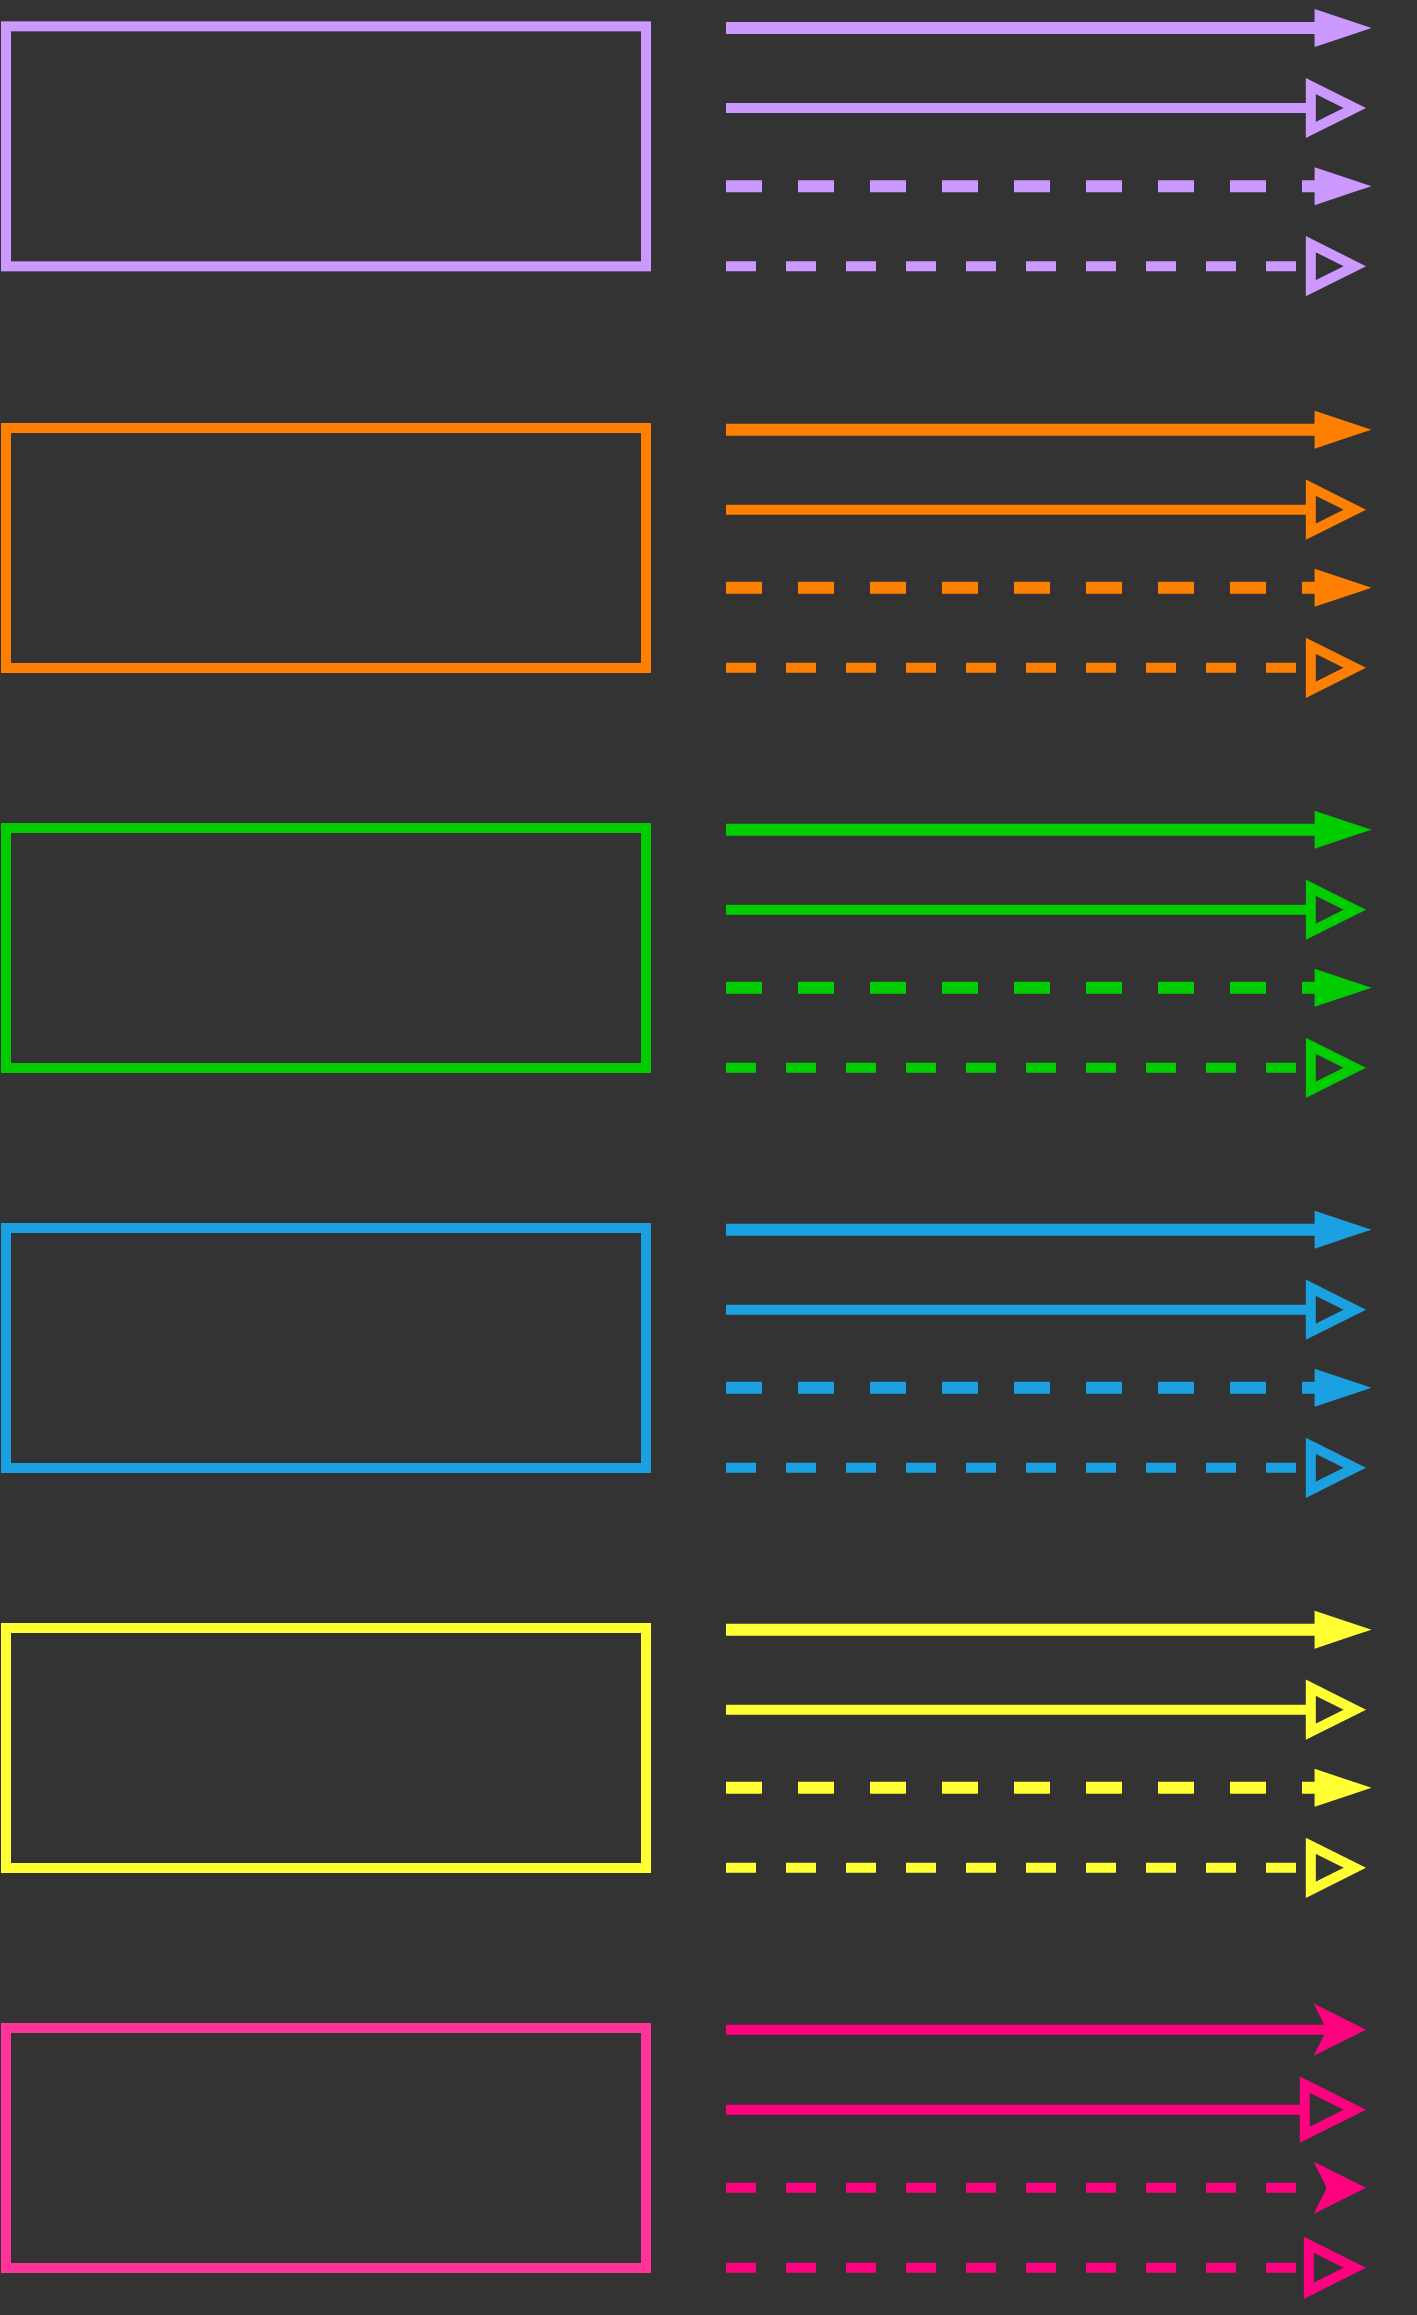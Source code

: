 <mxfile version="20.3.0" type="device"><diagram id="3yLI1t425MeNp9wt49uc" name="Page-1"><mxGraphModel dx="1243" dy="20" grid="0" gridSize="10" guides="1" tooltips="1" connect="1" arrows="1" fold="1" page="0" pageScale="1" pageWidth="850" pageHeight="1100" background="#333333" math="0" shadow="0"><root><mxCell id="0"/><mxCell id="1" parent="0"/><mxCell id="W9UAVMt72HHUDF0PWZjW-2" value="" style="rounded=0;whiteSpace=wrap;html=1;strokeWidth=5;fontSize=37;fontColor=#CC99FF;labelBackgroundColor=none;fillColor=none;strokeColor=#CC99FF;" vertex="1" parent="1"><mxGeometry x="1120" y="2239.17" width="320" height="120" as="geometry"/></mxCell><mxCell id="W9UAVMt72HHUDF0PWZjW-5" style="edgeStyle=orthogonalEdgeStyle;rounded=0;html=1;jettySize=auto;orthogonalLoop=1;strokeWidth=6;fontSize=37;endArrow=blockThin;fontColor=#CC99FF;strokeColor=#CC99FF;labelBackgroundColor=#333333;endFill=1;endSize=10;" edge="1" parent="1"><mxGeometry relative="1" as="geometry"><mxPoint x="1480" y="2240" as="sourcePoint"/><mxPoint x="1800" y="2240" as="targetPoint"/><Array as="points"/></mxGeometry></mxCell><mxCell id="W9UAVMt72HHUDF0PWZjW-7" style="edgeStyle=orthogonalEdgeStyle;rounded=0;html=1;jettySize=auto;orthogonalLoop=1;strokeWidth=5;fontSize=37;endArrow=block;fontColor=#CC99FF;strokeColor=#CC99FF;labelBackgroundColor=#333333;endFill=0;endSize=17;" edge="1" parent="1"><mxGeometry relative="1" as="geometry"><mxPoint x="1480" y="2280" as="sourcePoint"/><mxPoint x="1800" y="2280" as="targetPoint"/><Array as="points"/></mxGeometry></mxCell><mxCell id="W9UAVMt72HHUDF0PWZjW-10" style="edgeStyle=orthogonalEdgeStyle;rounded=0;html=1;jettySize=auto;orthogonalLoop=1;strokeWidth=6;fontSize=37;endArrow=blockThin;fontColor=#CC99FF;strokeColor=#CC99FF;labelBackgroundColor=#333333;endFill=1;endSize=10;dashed=1;" edge="1" parent="1"><mxGeometry relative="1" as="geometry"><mxPoint x="1480" y="2319.09" as="sourcePoint"/><mxPoint x="1800" y="2319.09" as="targetPoint"/><Array as="points"/></mxGeometry></mxCell><mxCell id="W9UAVMt72HHUDF0PWZjW-11" style="edgeStyle=orthogonalEdgeStyle;rounded=0;html=1;jettySize=auto;orthogonalLoop=1;strokeWidth=5;fontSize=37;endArrow=block;fontColor=#CC99FF;strokeColor=#CC99FF;labelBackgroundColor=#333333;endFill=0;endSize=17;dashed=1;" edge="1" parent="1"><mxGeometry relative="1" as="geometry"><mxPoint x="1480" y="2359.09" as="sourcePoint"/><mxPoint x="1800" y="2359.09" as="targetPoint"/><Array as="points"/></mxGeometry></mxCell><mxCell id="W9UAVMt72HHUDF0PWZjW-12" value="" style="rounded=0;whiteSpace=wrap;html=1;strokeWidth=5;fontSize=37;fontColor=#FF8000;labelBackgroundColor=none;fillColor=none;strokeColor=#FF8000;" vertex="1" parent="1"><mxGeometry x="1120" y="2440" width="320" height="120" as="geometry"/></mxCell><mxCell id="W9UAVMt72HHUDF0PWZjW-13" style="edgeStyle=orthogonalEdgeStyle;rounded=0;html=1;jettySize=auto;orthogonalLoop=1;strokeWidth=6;fontSize=37;endArrow=blockThin;fontColor=#FF8000;strokeColor=#FF8000;labelBackgroundColor=#333333;endFill=1;endSize=10;" edge="1" parent="1"><mxGeometry relative="1" as="geometry"><mxPoint x="1480" y="2440.83" as="sourcePoint"/><mxPoint x="1800" y="2440.83" as="targetPoint"/><Array as="points"/></mxGeometry></mxCell><mxCell id="W9UAVMt72HHUDF0PWZjW-14" style="edgeStyle=orthogonalEdgeStyle;rounded=0;html=1;jettySize=auto;orthogonalLoop=1;strokeWidth=5;fontSize=37;endArrow=block;fontColor=#FF8000;strokeColor=#FF8000;labelBackgroundColor=#333333;endFill=0;endSize=17;" edge="1" parent="1"><mxGeometry relative="1" as="geometry"><mxPoint x="1480" y="2480.83" as="sourcePoint"/><mxPoint x="1800" y="2480.83" as="targetPoint"/><Array as="points"/></mxGeometry></mxCell><mxCell id="W9UAVMt72HHUDF0PWZjW-15" style="edgeStyle=orthogonalEdgeStyle;rounded=0;html=1;jettySize=auto;orthogonalLoop=1;strokeWidth=6;fontSize=37;endArrow=blockThin;fontColor=#FF8000;strokeColor=#FF8000;labelBackgroundColor=#333333;endFill=1;endSize=10;dashed=1;" edge="1" parent="1"><mxGeometry relative="1" as="geometry"><mxPoint x="1480" y="2519.92" as="sourcePoint"/><mxPoint x="1800" y="2519.92" as="targetPoint"/><Array as="points"/></mxGeometry></mxCell><mxCell id="W9UAVMt72HHUDF0PWZjW-16" style="edgeStyle=orthogonalEdgeStyle;rounded=0;html=1;jettySize=auto;orthogonalLoop=1;strokeWidth=5;fontSize=37;endArrow=block;fontColor=#FF8000;strokeColor=#FF8000;labelBackgroundColor=#333333;endFill=0;endSize=17;dashed=1;" edge="1" parent="1"><mxGeometry relative="1" as="geometry"><mxPoint x="1480" y="2559.92" as="sourcePoint"/><mxPoint x="1800" y="2559.92" as="targetPoint"/><Array as="points"/></mxGeometry></mxCell><mxCell id="W9UAVMt72HHUDF0PWZjW-17" value="" style="rounded=0;whiteSpace=wrap;html=1;strokeWidth=5;fontSize=37;fontColor=#00CC00;labelBackgroundColor=none;fillColor=none;strokeColor=#00CC00;" vertex="1" parent="1"><mxGeometry x="1120" y="2640" width="320" height="120" as="geometry"/></mxCell><mxCell id="W9UAVMt72HHUDF0PWZjW-18" style="edgeStyle=orthogonalEdgeStyle;rounded=0;html=1;jettySize=auto;orthogonalLoop=1;strokeWidth=6;fontSize=37;endArrow=blockThin;fontColor=#00CC00;strokeColor=#00CC00;labelBackgroundColor=#333333;endFill=1;endSize=10;" edge="1" parent="1"><mxGeometry relative="1" as="geometry"><mxPoint x="1480" y="2640.83" as="sourcePoint"/><mxPoint x="1800" y="2640.83" as="targetPoint"/><Array as="points"/></mxGeometry></mxCell><mxCell id="W9UAVMt72HHUDF0PWZjW-19" style="edgeStyle=orthogonalEdgeStyle;rounded=0;html=1;jettySize=auto;orthogonalLoop=1;strokeWidth=5;fontSize=37;endArrow=block;fontColor=#00CC00;strokeColor=#00CC00;labelBackgroundColor=#333333;endFill=0;endSize=17;" edge="1" parent="1"><mxGeometry relative="1" as="geometry"><mxPoint x="1480" y="2680.83" as="sourcePoint"/><mxPoint x="1800" y="2680.83" as="targetPoint"/><Array as="points"/></mxGeometry></mxCell><mxCell id="W9UAVMt72HHUDF0PWZjW-20" style="edgeStyle=orthogonalEdgeStyle;rounded=0;html=1;jettySize=auto;orthogonalLoop=1;strokeWidth=6;fontSize=37;endArrow=blockThin;fontColor=#00CC00;strokeColor=#00CC00;labelBackgroundColor=#333333;endFill=1;endSize=10;dashed=1;" edge="1" parent="1"><mxGeometry relative="1" as="geometry"><mxPoint x="1480" y="2719.92" as="sourcePoint"/><mxPoint x="1800" y="2719.92" as="targetPoint"/><Array as="points"/></mxGeometry></mxCell><mxCell id="W9UAVMt72HHUDF0PWZjW-21" style="edgeStyle=orthogonalEdgeStyle;rounded=0;html=1;jettySize=auto;orthogonalLoop=1;strokeWidth=5;fontSize=37;endArrow=block;fontColor=#00CC00;strokeColor=#00CC00;labelBackgroundColor=#333333;endFill=0;endSize=17;dashed=1;" edge="1" parent="1"><mxGeometry relative="1" as="geometry"><mxPoint x="1480" y="2759.92" as="sourcePoint"/><mxPoint x="1800" y="2759.92" as="targetPoint"/><Array as="points"/></mxGeometry></mxCell><mxCell id="W9UAVMt72HHUDF0PWZjW-22" value="" style="rounded=0;whiteSpace=wrap;html=1;strokeWidth=5;fontSize=37;fontColor=#1BA1E2;labelBackgroundColor=none;fillColor=none;strokeColor=#1BA1E2;" vertex="1" parent="1"><mxGeometry x="1120" y="2840" width="320" height="120" as="geometry"/></mxCell><mxCell id="W9UAVMt72HHUDF0PWZjW-23" style="edgeStyle=orthogonalEdgeStyle;rounded=0;html=1;jettySize=auto;orthogonalLoop=1;strokeWidth=6;fontSize=37;endArrow=blockThin;fontColor=#1BA1E2;strokeColor=#1BA1E2;labelBackgroundColor=#333333;endFill=1;endSize=10;" edge="1" parent="1"><mxGeometry relative="1" as="geometry"><mxPoint x="1480" y="2840.83" as="sourcePoint"/><mxPoint x="1800" y="2840.83" as="targetPoint"/><Array as="points"/></mxGeometry></mxCell><mxCell id="W9UAVMt72HHUDF0PWZjW-24" style="edgeStyle=orthogonalEdgeStyle;rounded=0;html=1;jettySize=auto;orthogonalLoop=1;strokeWidth=5;fontSize=37;endArrow=block;fontColor=#1BA1E2;strokeColor=#1BA1E2;labelBackgroundColor=#333333;endFill=0;endSize=17;" edge="1" parent="1"><mxGeometry relative="1" as="geometry"><mxPoint x="1480" y="2880.83" as="sourcePoint"/><mxPoint x="1800" y="2880.83" as="targetPoint"/><Array as="points"/></mxGeometry></mxCell><mxCell id="W9UAVMt72HHUDF0PWZjW-25" style="edgeStyle=orthogonalEdgeStyle;rounded=0;html=1;jettySize=auto;orthogonalLoop=1;strokeWidth=6;fontSize=37;endArrow=blockThin;fontColor=#1BA1E2;strokeColor=#1BA1E2;labelBackgroundColor=#333333;endFill=1;endSize=10;dashed=1;" edge="1" parent="1"><mxGeometry relative="1" as="geometry"><mxPoint x="1480" y="2919.92" as="sourcePoint"/><mxPoint x="1800" y="2919.92" as="targetPoint"/><Array as="points"/></mxGeometry></mxCell><mxCell id="W9UAVMt72HHUDF0PWZjW-26" style="edgeStyle=orthogonalEdgeStyle;rounded=0;html=1;jettySize=auto;orthogonalLoop=1;strokeWidth=5;fontSize=37;endArrow=block;fontColor=#1BA1E2;strokeColor=#1BA1E2;labelBackgroundColor=#333333;endFill=0;endSize=17;dashed=1;" edge="1" parent="1"><mxGeometry relative="1" as="geometry"><mxPoint x="1480" y="2959.92" as="sourcePoint"/><mxPoint x="1800" y="2959.92" as="targetPoint"/><Array as="points"/></mxGeometry></mxCell><mxCell id="W9UAVMt72HHUDF0PWZjW-27" value="" style="rounded=0;whiteSpace=wrap;html=1;strokeWidth=5;fontSize=37;fontColor=#FFFF33;labelBackgroundColor=none;fillColor=none;strokeColor=#FFFF33;" vertex="1" parent="1"><mxGeometry x="1120" y="3040" width="320" height="120" as="geometry"/></mxCell><mxCell id="W9UAVMt72HHUDF0PWZjW-28" style="edgeStyle=orthogonalEdgeStyle;rounded=0;html=1;jettySize=auto;orthogonalLoop=1;strokeWidth=6;fontSize=37;endArrow=blockThin;fontColor=#FFFF33;strokeColor=#FFFF33;labelBackgroundColor=#333333;endFill=1;endSize=10;" edge="1" parent="1"><mxGeometry relative="1" as="geometry"><mxPoint x="1480" y="3040.83" as="sourcePoint"/><mxPoint x="1800" y="3040.83" as="targetPoint"/><Array as="points"/></mxGeometry></mxCell><mxCell id="W9UAVMt72HHUDF0PWZjW-29" style="edgeStyle=orthogonalEdgeStyle;rounded=0;html=1;jettySize=auto;orthogonalLoop=1;strokeWidth=5;fontSize=37;endArrow=block;fontColor=#FFFF33;strokeColor=#FFFF33;labelBackgroundColor=#333333;endFill=0;endSize=17;" edge="1" parent="1"><mxGeometry relative="1" as="geometry"><mxPoint x="1480" y="3080.83" as="sourcePoint"/><mxPoint x="1800" y="3080.83" as="targetPoint"/><Array as="points"/></mxGeometry></mxCell><mxCell id="W9UAVMt72HHUDF0PWZjW-30" style="edgeStyle=orthogonalEdgeStyle;rounded=0;html=1;jettySize=auto;orthogonalLoop=1;strokeWidth=6;fontSize=37;endArrow=blockThin;fontColor=#FFFF33;strokeColor=#FFFF33;labelBackgroundColor=#333333;endFill=1;endSize=10;dashed=1;" edge="1" parent="1"><mxGeometry relative="1" as="geometry"><mxPoint x="1480" y="3119.92" as="sourcePoint"/><mxPoint x="1800" y="3119.92" as="targetPoint"/><Array as="points"/></mxGeometry></mxCell><mxCell id="W9UAVMt72HHUDF0PWZjW-31" style="edgeStyle=orthogonalEdgeStyle;rounded=0;html=1;jettySize=auto;orthogonalLoop=1;strokeWidth=5;fontSize=37;endArrow=block;fontColor=#FFFF33;strokeColor=#FFFF33;labelBackgroundColor=#333333;endFill=0;endSize=17;dashed=1;" edge="1" parent="1"><mxGeometry relative="1" as="geometry"><mxPoint x="1480" y="3159.92" as="sourcePoint"/><mxPoint x="1800" y="3159.92" as="targetPoint"/><Array as="points"/></mxGeometry></mxCell><mxCell id="W9UAVMt72HHUDF0PWZjW-32" value="" style="rounded=0;whiteSpace=wrap;html=1;strokeWidth=5;fontSize=37;fontColor=#FF3399;labelBackgroundColor=none;fillColor=none;strokeColor=#FF3399;" vertex="1" parent="1"><mxGeometry x="1120" y="3240" width="320" height="120" as="geometry"/></mxCell><mxCell id="W9UAVMt72HHUDF0PWZjW-33" style="edgeStyle=orthogonalEdgeStyle;rounded=0;html=1;jettySize=auto;orthogonalLoop=1;strokeWidth=5;fontSize=37;endArrow=classic;fontColor=#FF3399;strokeColor=#FF0080;labelBackgroundColor=#333333;endFill=1;endSize=10;" edge="1" parent="1"><mxGeometry relative="1" as="geometry"><mxPoint x="1480" y="3240.83" as="sourcePoint"/><mxPoint x="1800" y="3240.83" as="targetPoint"/><Array as="points"/></mxGeometry></mxCell><mxCell id="W9UAVMt72HHUDF0PWZjW-34" style="edgeStyle=orthogonalEdgeStyle;rounded=0;html=1;jettySize=auto;orthogonalLoop=1;strokeWidth=5;fontSize=37;endArrow=block;fontColor=#FF3399;strokeColor=#FF0080;labelBackgroundColor=#333333;endFill=0;endSize=20;" edge="1" parent="1"><mxGeometry relative="1" as="geometry"><mxPoint x="1480" y="3280.83" as="sourcePoint"/><mxPoint x="1800" y="3280.83" as="targetPoint"/><Array as="points"/></mxGeometry></mxCell><mxCell id="W9UAVMt72HHUDF0PWZjW-35" style="edgeStyle=orthogonalEdgeStyle;rounded=0;html=1;jettySize=auto;orthogonalLoop=1;strokeWidth=5;fontSize=37;endArrow=classic;fontColor=#FF3399;strokeColor=#FF0080;labelBackgroundColor=#333333;endFill=1;endSize=10;dashed=1;" edge="1" parent="1"><mxGeometry relative="1" as="geometry"><mxPoint x="1480" y="3319.92" as="sourcePoint"/><mxPoint x="1800" y="3319.92" as="targetPoint"/><Array as="points"/></mxGeometry></mxCell><mxCell id="W9UAVMt72HHUDF0PWZjW-36" style="edgeStyle=orthogonalEdgeStyle;rounded=0;html=1;jettySize=auto;orthogonalLoop=1;strokeWidth=5;fontSize=37;endArrow=block;fontColor=#FF3399;strokeColor=#FF0080;labelBackgroundColor=#333333;endFill=0;endSize=18;dashed=1;" edge="1" parent="1"><mxGeometry relative="1" as="geometry"><mxPoint x="1480" y="3359.92" as="sourcePoint"/><mxPoint x="1800" y="3359.92" as="targetPoint"/><Array as="points"/></mxGeometry></mxCell></root></mxGraphModel></diagram></mxfile>